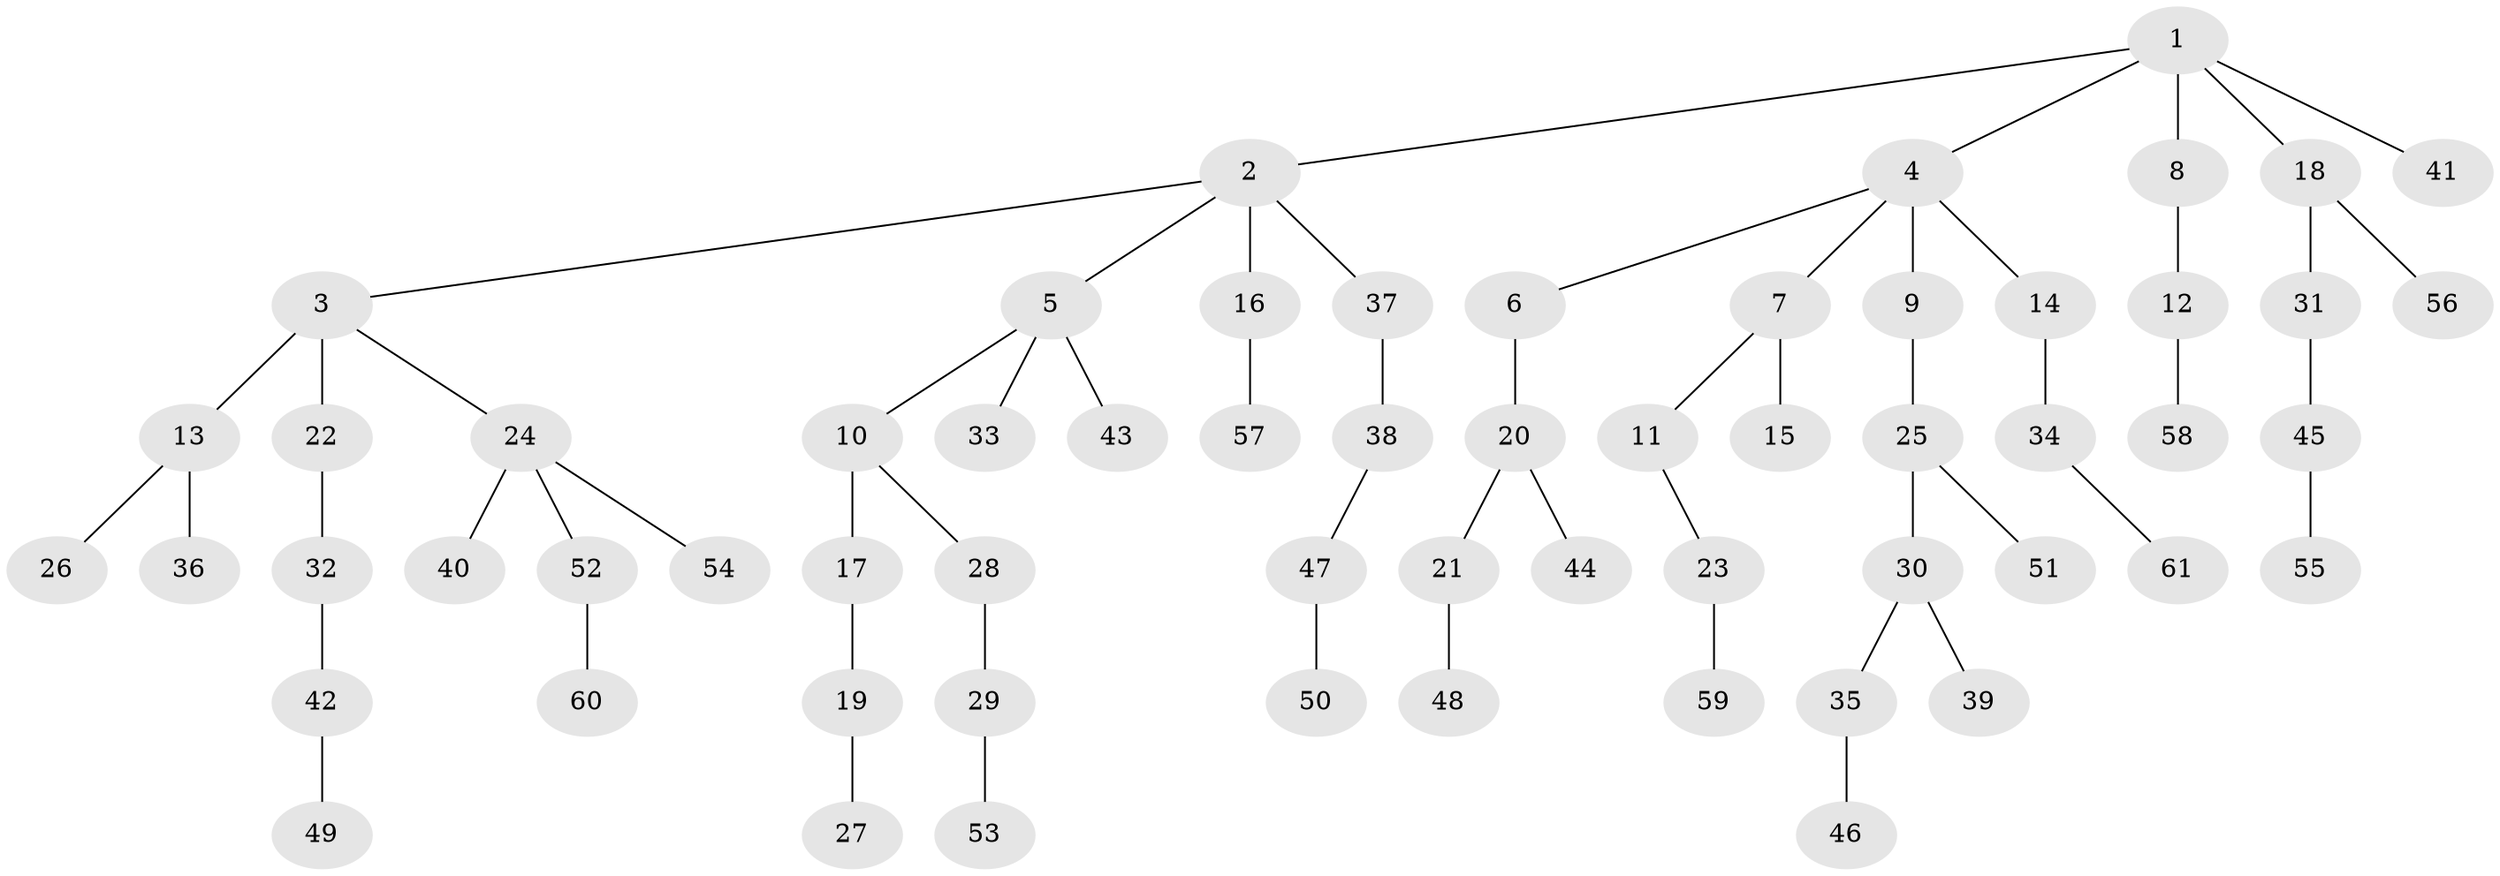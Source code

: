 // original degree distribution, {6: 0.01652892561983471, 8: 0.008264462809917356, 7: 0.008264462809917356, 9: 0.008264462809917356, 5: 0.01652892561983471, 4: 0.04132231404958678, 3: 0.1652892561983471, 2: 0.2066115702479339, 1: 0.5289256198347108}
// Generated by graph-tools (version 1.1) at 2025/36/03/09/25 02:36:58]
// undirected, 61 vertices, 60 edges
graph export_dot {
graph [start="1"]
  node [color=gray90,style=filled];
  1;
  2;
  3;
  4;
  5;
  6;
  7;
  8;
  9;
  10;
  11;
  12;
  13;
  14;
  15;
  16;
  17;
  18;
  19;
  20;
  21;
  22;
  23;
  24;
  25;
  26;
  27;
  28;
  29;
  30;
  31;
  32;
  33;
  34;
  35;
  36;
  37;
  38;
  39;
  40;
  41;
  42;
  43;
  44;
  45;
  46;
  47;
  48;
  49;
  50;
  51;
  52;
  53;
  54;
  55;
  56;
  57;
  58;
  59;
  60;
  61;
  1 -- 2 [weight=1.0];
  1 -- 4 [weight=1.0];
  1 -- 8 [weight=1.0];
  1 -- 18 [weight=1.0];
  1 -- 41 [weight=1.0];
  2 -- 3 [weight=1.0];
  2 -- 5 [weight=1.0];
  2 -- 16 [weight=1.0];
  2 -- 37 [weight=1.0];
  3 -- 13 [weight=2.0];
  3 -- 22 [weight=1.0];
  3 -- 24 [weight=1.0];
  4 -- 6 [weight=1.0];
  4 -- 7 [weight=1.0];
  4 -- 9 [weight=4.0];
  4 -- 14 [weight=1.0];
  5 -- 10 [weight=1.0];
  5 -- 33 [weight=1.0];
  5 -- 43 [weight=1.0];
  6 -- 20 [weight=2.0];
  7 -- 11 [weight=1.0];
  7 -- 15 [weight=1.0];
  8 -- 12 [weight=1.0];
  9 -- 25 [weight=1.0];
  10 -- 17 [weight=2.0];
  10 -- 28 [weight=1.0];
  11 -- 23 [weight=1.0];
  12 -- 58 [weight=1.0];
  13 -- 26 [weight=1.0];
  13 -- 36 [weight=1.0];
  14 -- 34 [weight=1.0];
  16 -- 57 [weight=1.0];
  17 -- 19 [weight=1.0];
  18 -- 31 [weight=1.0];
  18 -- 56 [weight=1.0];
  19 -- 27 [weight=1.0];
  20 -- 21 [weight=1.0];
  20 -- 44 [weight=1.0];
  21 -- 48 [weight=1.0];
  22 -- 32 [weight=1.0];
  23 -- 59 [weight=1.0];
  24 -- 40 [weight=1.0];
  24 -- 52 [weight=1.0];
  24 -- 54 [weight=1.0];
  25 -- 30 [weight=3.0];
  25 -- 51 [weight=1.0];
  28 -- 29 [weight=2.0];
  29 -- 53 [weight=1.0];
  30 -- 35 [weight=1.0];
  30 -- 39 [weight=1.0];
  31 -- 45 [weight=1.0];
  32 -- 42 [weight=1.0];
  34 -- 61 [weight=1.0];
  35 -- 46 [weight=1.0];
  37 -- 38 [weight=1.0];
  38 -- 47 [weight=1.0];
  42 -- 49 [weight=1.0];
  45 -- 55 [weight=1.0];
  47 -- 50 [weight=2.0];
  52 -- 60 [weight=1.0];
}
